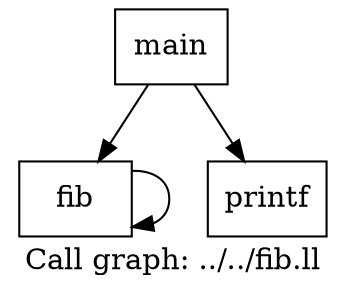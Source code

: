 digraph "Call graph: ../../fib.ll" {
	label="Call graph: ../../fib.ll";

	Node0x558dcb0f2ed0 [shape=record,label="{fib}"];
	Node0x558dcb0f2ed0 -> Node0x558dcb0f2ed0;
	Node0x558dcb0f3420 [shape=record,label="{main}"];
	Node0x558dcb0f3420 -> Node0x558dcb0f2ed0;
	Node0x558dcb0f3420 -> Node0x558dcb0f3500;
	Node0x558dcb0f3500 [shape=record,label="{printf}"];
}
